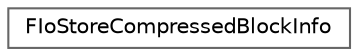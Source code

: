 digraph "Graphical Class Hierarchy"
{
 // INTERACTIVE_SVG=YES
 // LATEX_PDF_SIZE
  bgcolor="transparent";
  edge [fontname=Helvetica,fontsize=10,labelfontname=Helvetica,labelfontsize=10];
  node [fontname=Helvetica,fontsize=10,shape=box,height=0.2,width=0.4];
  rankdir="LR";
  Node0 [id="Node000000",label="FIoStoreCompressedBlockInfo",height=0.2,width=0.4,color="grey40", fillcolor="white", style="filled",URL="$d7/dac/structFIoStoreCompressedBlockInfo.html",tooltip=" "];
}

